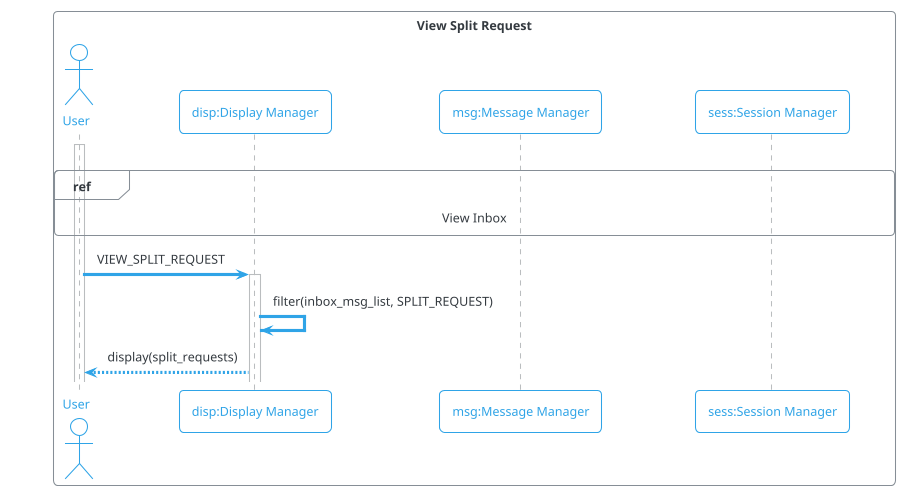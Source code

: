 @startuml
!theme cerulean-outline
box "View Split Request"
actor "User" as user
participant "disp:Display Manager" as disp
participant "msg:Message Manager" as msg
participant "sess:Session Manager" as sess
end box
activate user
|||
ref over user, sess : View Inbox 
user -> disp ++ : VIEW_SPLIT_REQUEST
disp -> disp : filter(inbox_msg_list, SPLIT_REQUEST)
disp --> user : display(split_requests)
@enduml